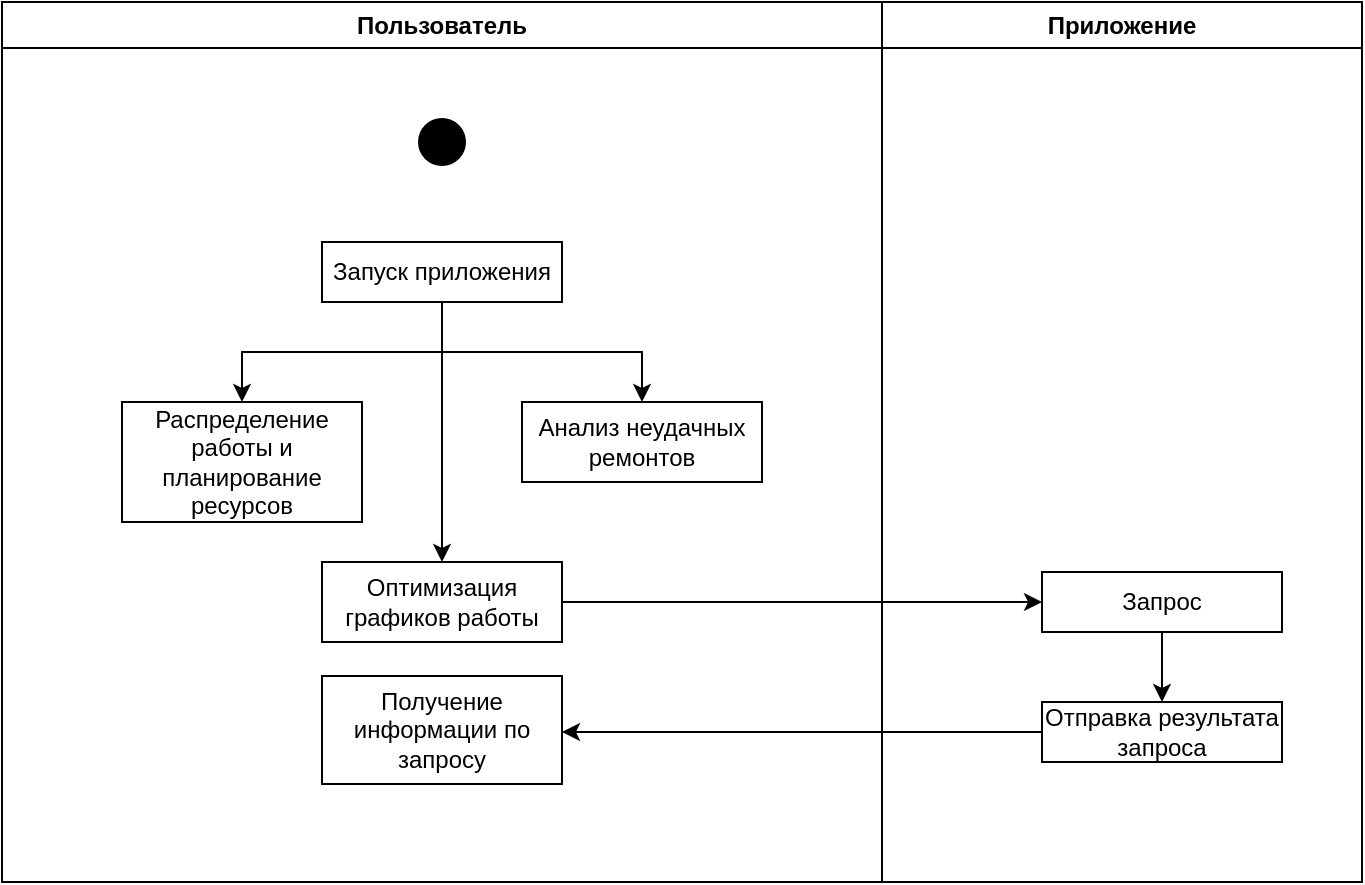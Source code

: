 <mxfile version="24.4.10" type="google">
  <diagram id="808-wCSptjsMOYtlLv9o" name="Страница — 4">
    <mxGraphModel dx="996" dy="565" grid="1" gridSize="10" guides="1" tooltips="1" connect="1" arrows="1" fold="1" page="1" pageScale="1" pageWidth="827" pageHeight="1169" math="0" shadow="0">
      <root>
        <mxCell id="0" />
        <mxCell id="1" parent="0" />
        <mxCell id="mAFbolSCJHfWEp51RzOa-1" value="Пользователь" style="swimlane;whiteSpace=wrap;html=1;" parent="1" vertex="1">
          <mxGeometry x="80" y="80" width="440" height="440" as="geometry" />
        </mxCell>
        <mxCell id="mAFbolSCJHfWEp51RzOa-3" value="" style="shape=waypoint;sketch=0;fillStyle=solid;size=6;pointerEvents=1;points=[];fillColor=none;resizable=0;rotatable=0;perimeter=centerPerimeter;snapToPoint=1;strokeWidth=10;" parent="mAFbolSCJHfWEp51RzOa-1" vertex="1">
          <mxGeometry x="210" y="60" width="20" height="20" as="geometry" />
        </mxCell>
        <mxCell id="eds8DtG4X1OZANK-gspZ-2" style="edgeStyle=orthogonalEdgeStyle;rounded=0;orthogonalLoop=1;jettySize=auto;html=1;exitX=0.5;exitY=1;exitDx=0;exitDy=0;entryX=0.5;entryY=0;entryDx=0;entryDy=0;" parent="mAFbolSCJHfWEp51RzOa-1" source="mAFbolSCJHfWEp51RzOa-4" target="eds8DtG4X1OZANK-gspZ-1" edge="1">
          <mxGeometry relative="1" as="geometry" />
        </mxCell>
        <mxCell id="eds8DtG4X1OZANK-gspZ-3" style="edgeStyle=orthogonalEdgeStyle;rounded=0;orthogonalLoop=1;jettySize=auto;html=1;exitX=0.5;exitY=1;exitDx=0;exitDy=0;entryX=0.5;entryY=0;entryDx=0;entryDy=0;" parent="mAFbolSCJHfWEp51RzOa-1" source="mAFbolSCJHfWEp51RzOa-4" target="mAFbolSCJHfWEp51RzOa-5" edge="1">
          <mxGeometry relative="1" as="geometry" />
        </mxCell>
        <mxCell id="eds8DtG4X1OZANK-gspZ-4" style="edgeStyle=orthogonalEdgeStyle;rounded=0;orthogonalLoop=1;jettySize=auto;html=1;exitX=0.5;exitY=1;exitDx=0;exitDy=0;entryX=0.5;entryY=0;entryDx=0;entryDy=0;" parent="mAFbolSCJHfWEp51RzOa-1" source="mAFbolSCJHfWEp51RzOa-4" target="1jhg_bQXaFZTzKgUqLDe-1" edge="1">
          <mxGeometry relative="1" as="geometry" />
        </mxCell>
        <mxCell id="mAFbolSCJHfWEp51RzOa-4" value="Запуск приложения" style="rounded=0;whiteSpace=wrap;html=1;" parent="mAFbolSCJHfWEp51RzOa-1" vertex="1">
          <mxGeometry x="160" y="120" width="120" height="30" as="geometry" />
        </mxCell>
        <mxCell id="mAFbolSCJHfWEp51RzOa-5" value="Распределение работы и планирование ресурсов" style="rounded=0;whiteSpace=wrap;html=1;" parent="mAFbolSCJHfWEp51RzOa-1" vertex="1">
          <mxGeometry x="60" y="200" width="120" height="60" as="geometry" />
        </mxCell>
        <mxCell id="1jhg_bQXaFZTzKgUqLDe-1" value="Оптимизация графиков работы" style="rounded=0;whiteSpace=wrap;html=1;" parent="mAFbolSCJHfWEp51RzOa-1" vertex="1">
          <mxGeometry x="160" y="280" width="120" height="40" as="geometry" />
        </mxCell>
        <mxCell id="eds8DtG4X1OZANK-gspZ-1" value="Анализ неудачных ремонтов" style="rounded=0;whiteSpace=wrap;html=1;" parent="mAFbolSCJHfWEp51RzOa-1" vertex="1">
          <mxGeometry x="260" y="200" width="120" height="40" as="geometry" />
        </mxCell>
        <mxCell id="eds8DtG4X1OZANK-gspZ-10" value="Получение информации по запросу" style="rounded=0;whiteSpace=wrap;html=1;" parent="mAFbolSCJHfWEp51RzOa-1" vertex="1">
          <mxGeometry x="160" y="337" width="120" height="54" as="geometry" />
        </mxCell>
        <mxCell id="mAFbolSCJHfWEp51RzOa-2" value="Приложение" style="swimlane;whiteSpace=wrap;html=1;" parent="1" vertex="1">
          <mxGeometry x="520" y="80" width="240" height="440" as="geometry" />
        </mxCell>
        <mxCell id="eds8DtG4X1OZANK-gspZ-8" style="edgeStyle=orthogonalEdgeStyle;rounded=0;orthogonalLoop=1;jettySize=auto;html=1;exitX=0.5;exitY=1;exitDx=0;exitDy=0;entryX=0.5;entryY=0;entryDx=0;entryDy=0;" parent="mAFbolSCJHfWEp51RzOa-2" source="eds8DtG4X1OZANK-gspZ-5" target="eds8DtG4X1OZANK-gspZ-7" edge="1">
          <mxGeometry relative="1" as="geometry" />
        </mxCell>
        <mxCell id="eds8DtG4X1OZANK-gspZ-5" value="Запрос" style="rounded=0;whiteSpace=wrap;html=1;" parent="mAFbolSCJHfWEp51RzOa-2" vertex="1">
          <mxGeometry x="80" y="285" width="120" height="30" as="geometry" />
        </mxCell>
        <mxCell id="eds8DtG4X1OZANK-gspZ-9" style="edgeStyle=orthogonalEdgeStyle;rounded=0;orthogonalLoop=1;jettySize=auto;html=1;exitX=0;exitY=0.5;exitDx=0;exitDy=0;" parent="mAFbolSCJHfWEp51RzOa-2" source="eds8DtG4X1OZANK-gspZ-7" edge="1">
          <mxGeometry relative="1" as="geometry">
            <mxPoint x="-160" y="365" as="targetPoint" />
          </mxGeometry>
        </mxCell>
        <mxCell id="eds8DtG4X1OZANK-gspZ-7" value="Отправка результата запроса" style="rounded=0;whiteSpace=wrap;html=1;" parent="mAFbolSCJHfWEp51RzOa-2" vertex="1">
          <mxGeometry x="80" y="350" width="120" height="30" as="geometry" />
        </mxCell>
        <mxCell id="eds8DtG4X1OZANK-gspZ-6" style="edgeStyle=orthogonalEdgeStyle;rounded=0;orthogonalLoop=1;jettySize=auto;html=1;exitX=1;exitY=0.5;exitDx=0;exitDy=0;entryX=0;entryY=0.5;entryDx=0;entryDy=0;" parent="1" source="1jhg_bQXaFZTzKgUqLDe-1" target="eds8DtG4X1OZANK-gspZ-5" edge="1">
          <mxGeometry relative="1" as="geometry" />
        </mxCell>
      </root>
    </mxGraphModel>
  </diagram>
</mxfile>
